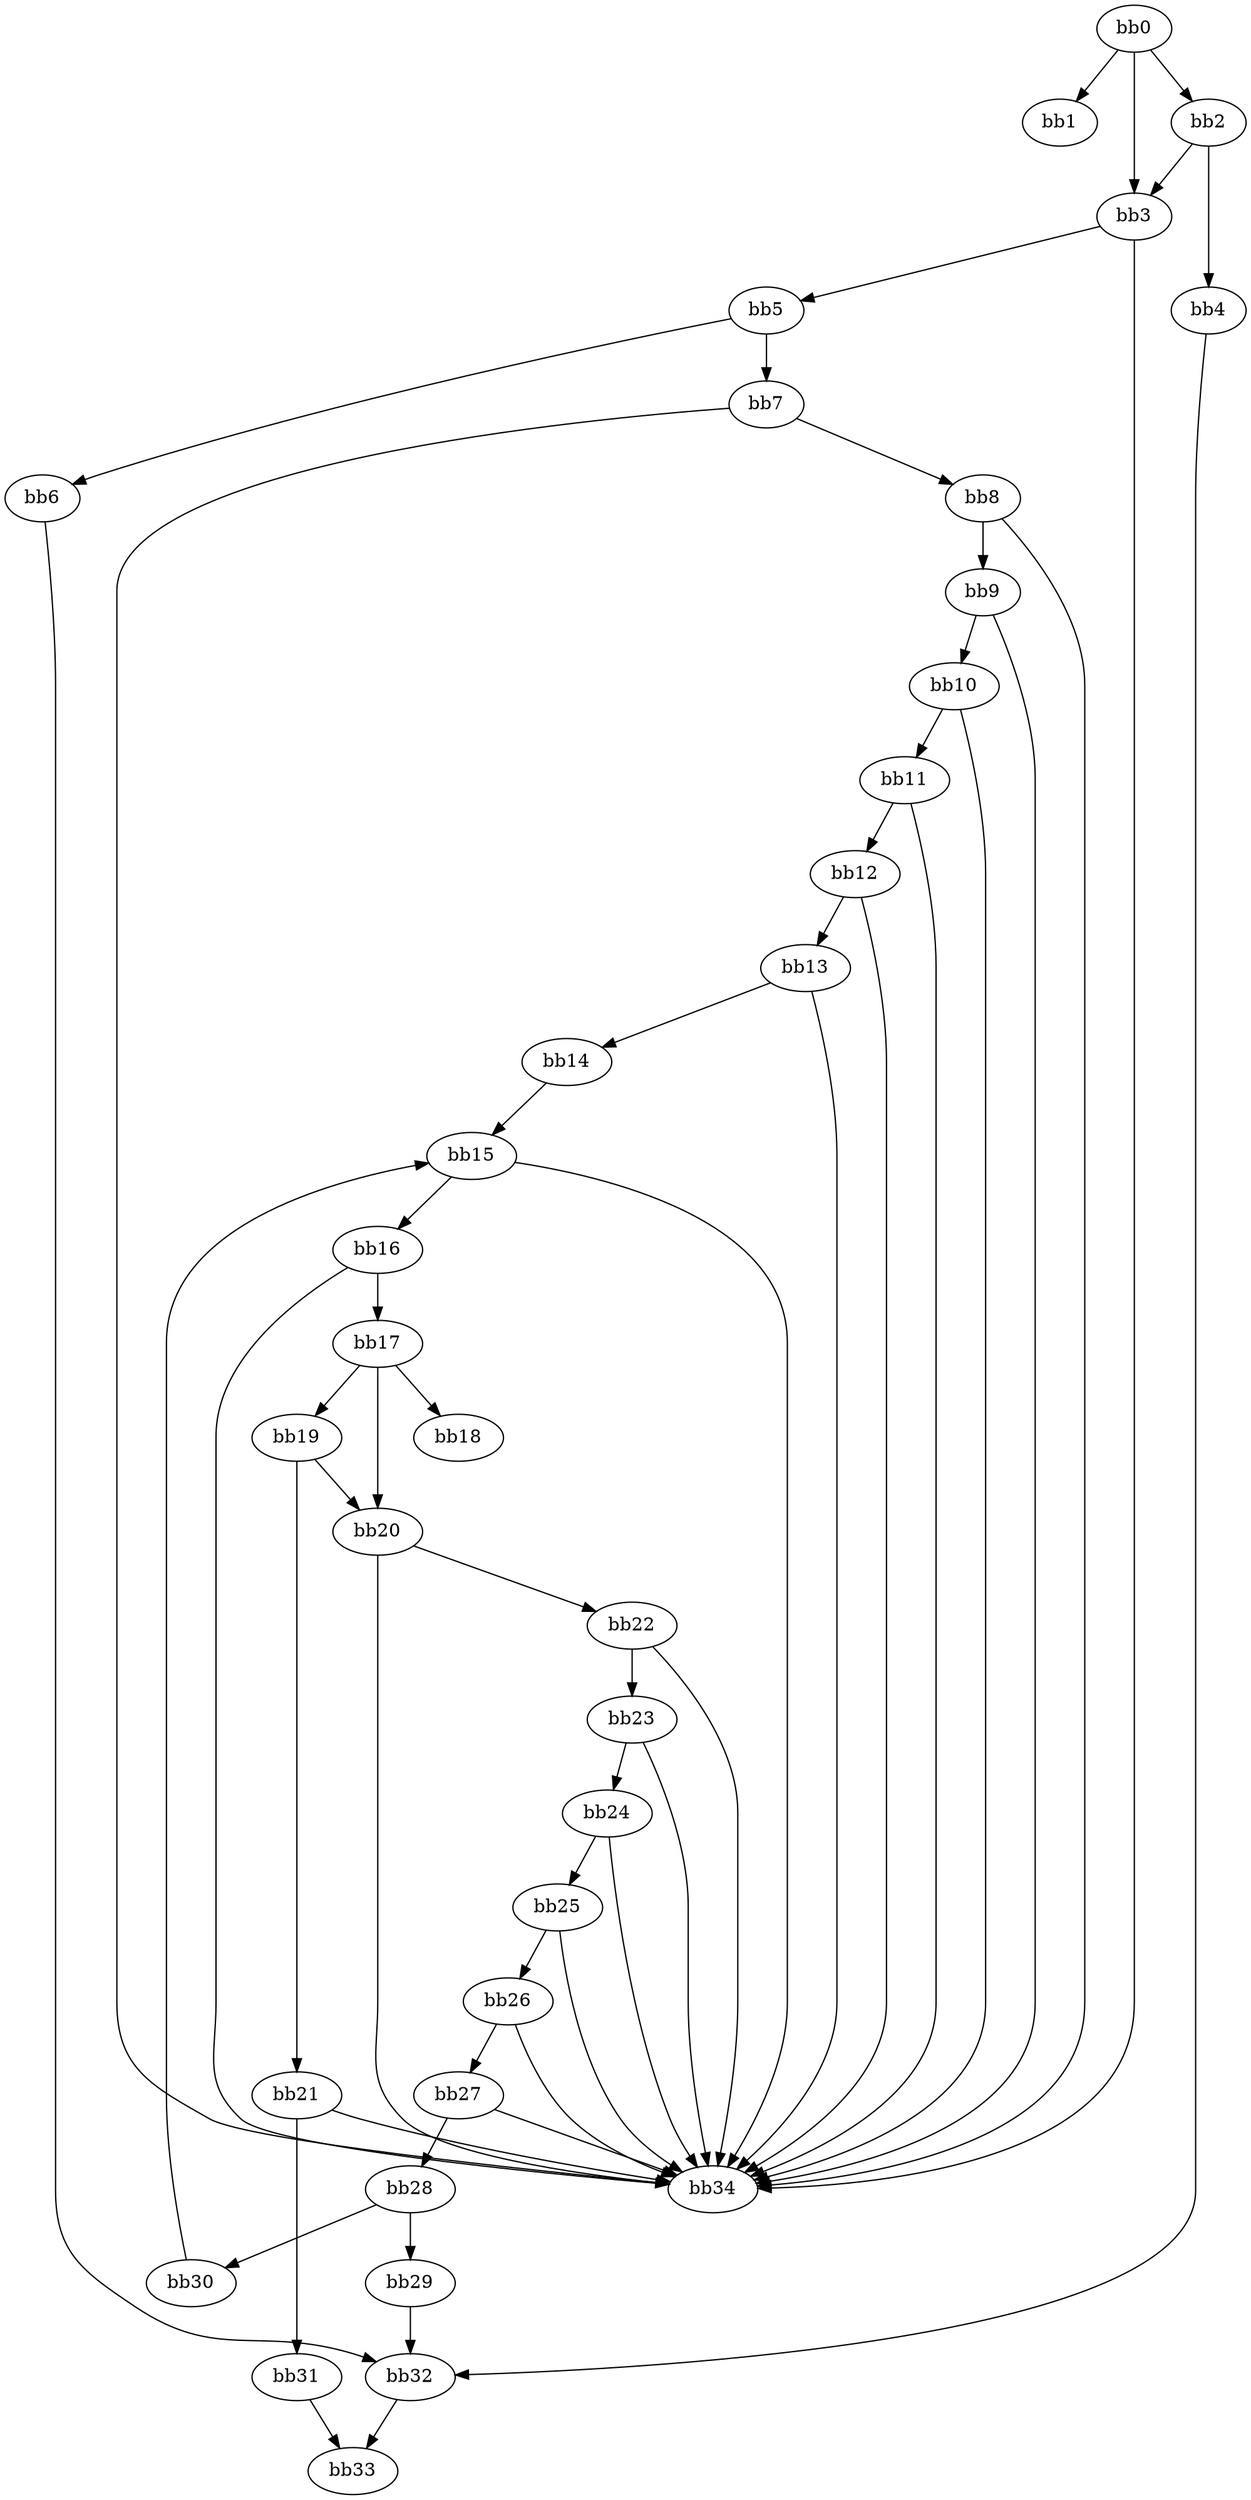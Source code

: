 digraph {
    0 [ label = "bb0\l" ]
    1 [ label = "bb1\l" ]
    2 [ label = "bb2\l" ]
    3 [ label = "bb3\l" ]
    4 [ label = "bb4\l" ]
    5 [ label = "bb5\l" ]
    6 [ label = "bb6\l" ]
    7 [ label = "bb7\l" ]
    8 [ label = "bb8\l" ]
    9 [ label = "bb9\l" ]
    10 [ label = "bb10\l" ]
    11 [ label = "bb11\l" ]
    12 [ label = "bb12\l" ]
    13 [ label = "bb13\l" ]
    14 [ label = "bb14\l" ]
    15 [ label = "bb15\l" ]
    16 [ label = "bb16\l" ]
    17 [ label = "bb17\l" ]
    18 [ label = "bb18\l" ]
    19 [ label = "bb19\l" ]
    20 [ label = "bb20\l" ]
    21 [ label = "bb21\l" ]
    22 [ label = "bb22\l" ]
    23 [ label = "bb23\l" ]
    24 [ label = "bb24\l" ]
    25 [ label = "bb25\l" ]
    26 [ label = "bb26\l" ]
    27 [ label = "bb27\l" ]
    28 [ label = "bb28\l" ]
    29 [ label = "bb29\l" ]
    30 [ label = "bb30\l" ]
    31 [ label = "bb31\l" ]
    32 [ label = "bb32\l" ]
    33 [ label = "bb33\l" ]
    34 [ label = "bb34\l" ]
    0 -> 1 [ ]
    0 -> 2 [ ]
    0 -> 3 [ ]
    2 -> 3 [ ]
    2 -> 4 [ ]
    3 -> 5 [ ]
    3 -> 34 [ ]
    4 -> 32 [ ]
    5 -> 6 [ ]
    5 -> 7 [ ]
    6 -> 32 [ ]
    7 -> 8 [ ]
    7 -> 34 [ ]
    8 -> 9 [ ]
    8 -> 34 [ ]
    9 -> 10 [ ]
    9 -> 34 [ ]
    10 -> 11 [ ]
    10 -> 34 [ ]
    11 -> 12 [ ]
    11 -> 34 [ ]
    12 -> 13 [ ]
    12 -> 34 [ ]
    13 -> 14 [ ]
    13 -> 34 [ ]
    14 -> 15 [ ]
    15 -> 16 [ ]
    15 -> 34 [ ]
    16 -> 17 [ ]
    16 -> 34 [ ]
    17 -> 18 [ ]
    17 -> 19 [ ]
    17 -> 20 [ ]
    19 -> 20 [ ]
    19 -> 21 [ ]
    20 -> 22 [ ]
    20 -> 34 [ ]
    21 -> 31 [ ]
    21 -> 34 [ ]
    22 -> 23 [ ]
    22 -> 34 [ ]
    23 -> 24 [ ]
    23 -> 34 [ ]
    24 -> 25 [ ]
    24 -> 34 [ ]
    25 -> 26 [ ]
    25 -> 34 [ ]
    26 -> 27 [ ]
    26 -> 34 [ ]
    27 -> 28 [ ]
    27 -> 34 [ ]
    28 -> 29 [ ]
    28 -> 30 [ ]
    29 -> 32 [ ]
    30 -> 15 [ ]
    31 -> 33 [ ]
    32 -> 33 [ ]
}


